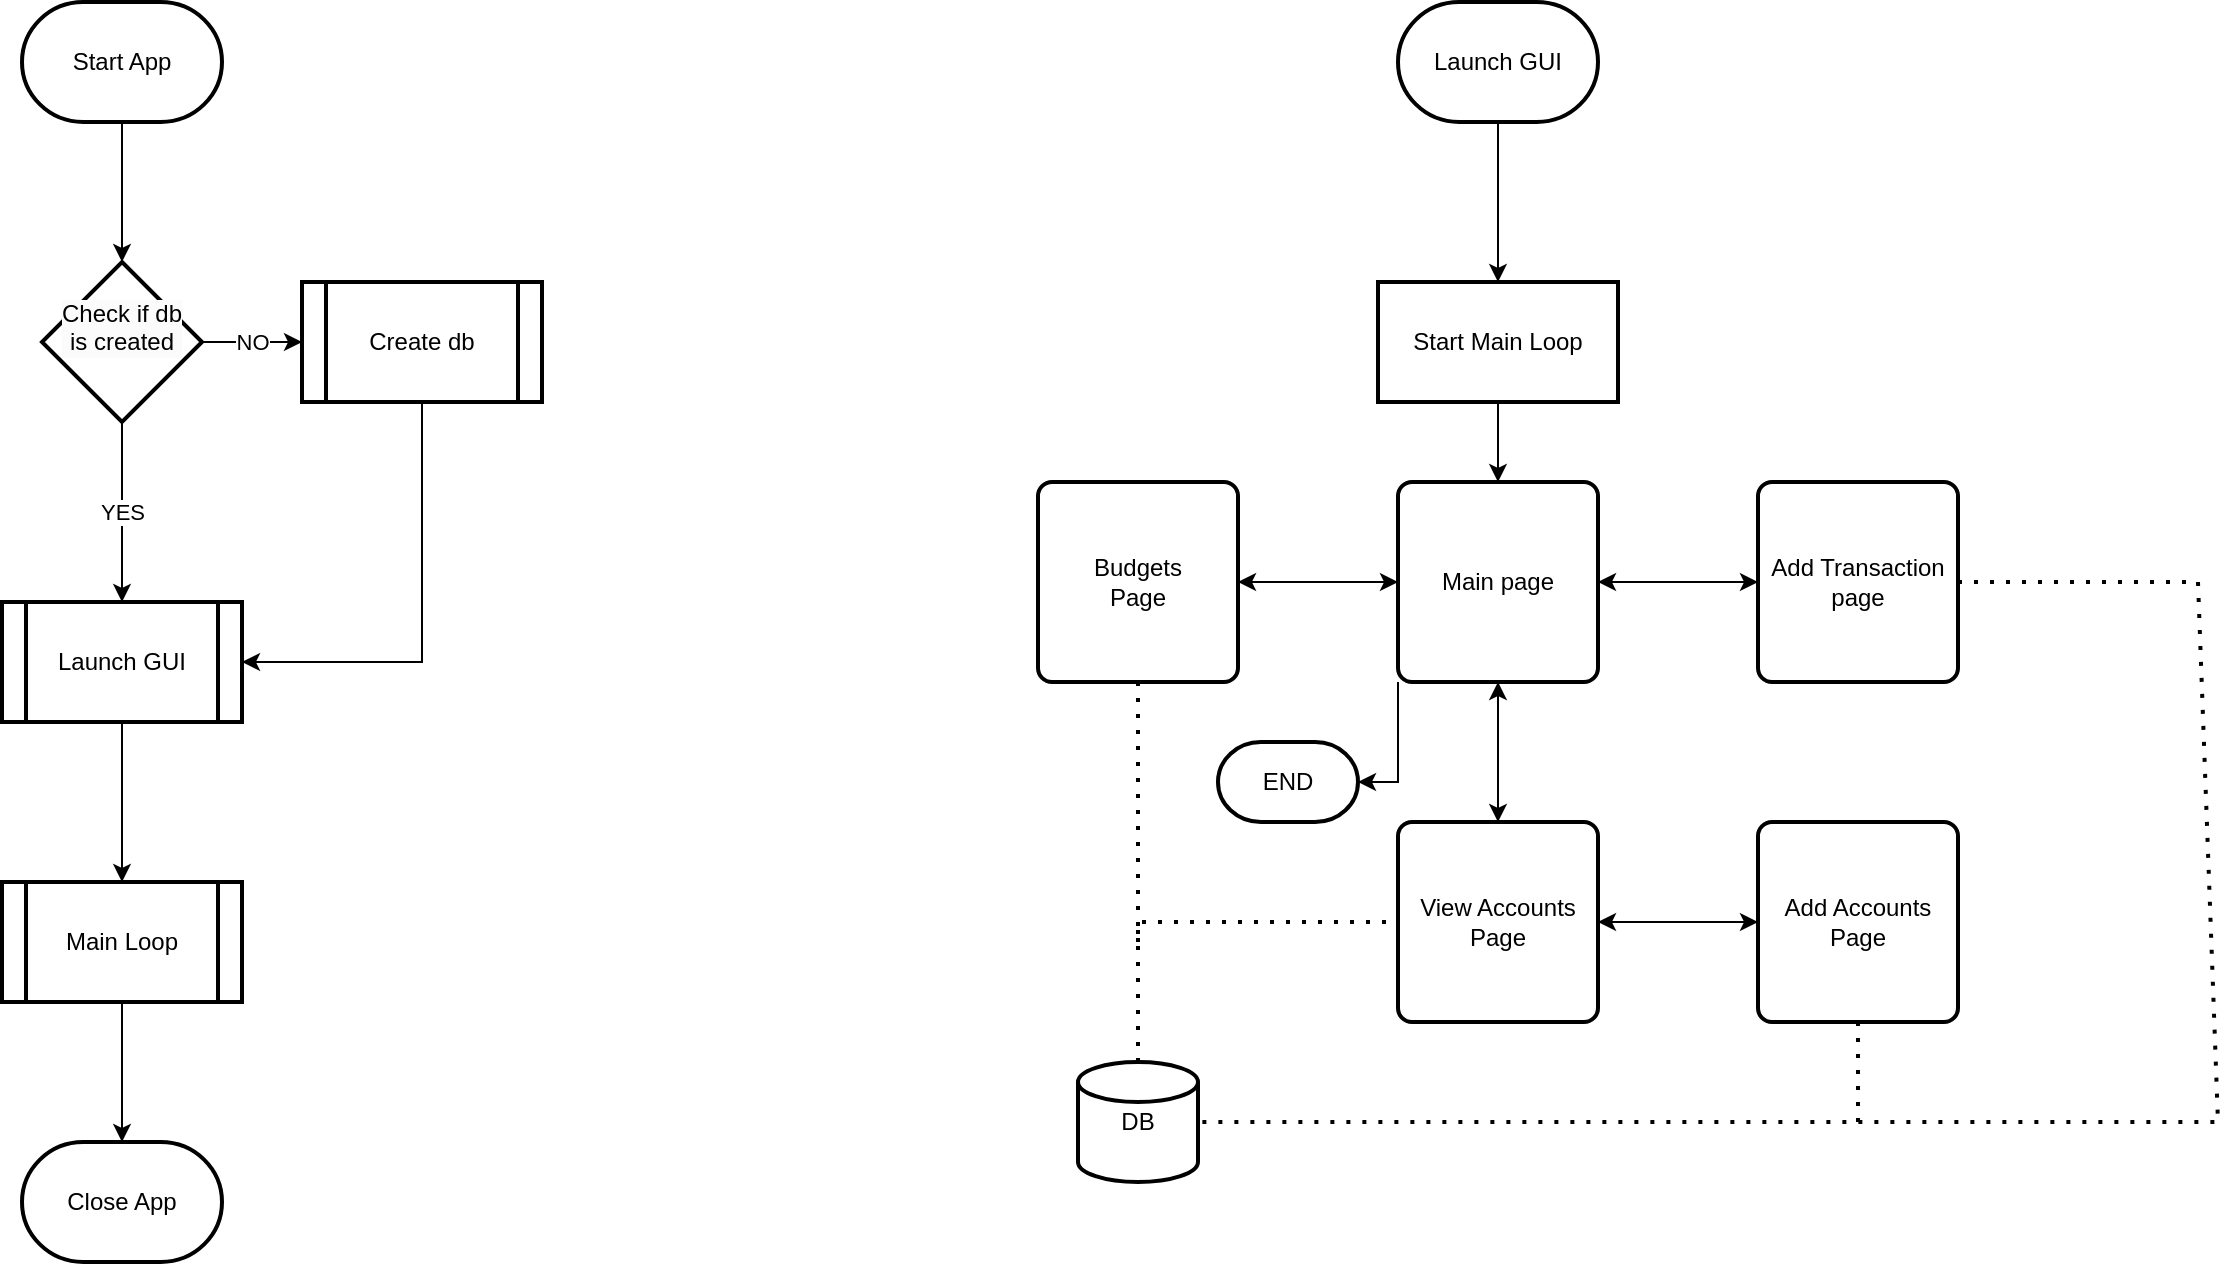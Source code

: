 <mxfile version="24.7.8">
  <diagram name="Page-1" id="tGkRiQy5qb9AkbWEcFTe">
    <mxGraphModel dx="1434" dy="738" grid="1" gridSize="10" guides="1" tooltips="1" connect="1" arrows="1" fold="1" page="1" pageScale="1" pageWidth="850" pageHeight="1100" math="0" shadow="0">
      <root>
        <mxCell id="0" />
        <mxCell id="1" parent="0" />
        <mxCell id="LPfWIsZI0Drvigy6KaRG-9" value="" style="edgeStyle=orthogonalEdgeStyle;rounded=0;orthogonalLoop=1;jettySize=auto;html=1;" edge="1" parent="1" source="LPfWIsZI0Drvigy6KaRG-3" target="LPfWIsZI0Drvigy6KaRG-8">
          <mxGeometry relative="1" as="geometry" />
        </mxCell>
        <mxCell id="LPfWIsZI0Drvigy6KaRG-3" value="Start App" style="strokeWidth=2;html=1;shape=mxgraph.flowchart.terminator;whiteSpace=wrap;" vertex="1" parent="1">
          <mxGeometry x="42" y="40" width="100" height="60" as="geometry" />
        </mxCell>
        <mxCell id="LPfWIsZI0Drvigy6KaRG-11" value="NO" style="edgeStyle=orthogonalEdgeStyle;rounded=0;orthogonalLoop=1;jettySize=auto;html=1;" edge="1" parent="1" source="LPfWIsZI0Drvigy6KaRG-8" target="LPfWIsZI0Drvigy6KaRG-10">
          <mxGeometry relative="1" as="geometry" />
        </mxCell>
        <mxCell id="LPfWIsZI0Drvigy6KaRG-13" value="YES" style="edgeStyle=orthogonalEdgeStyle;rounded=0;orthogonalLoop=1;jettySize=auto;html=1;" edge="1" parent="1" source="LPfWIsZI0Drvigy6KaRG-8" target="LPfWIsZI0Drvigy6KaRG-12">
          <mxGeometry relative="1" as="geometry" />
        </mxCell>
        <mxCell id="LPfWIsZI0Drvigy6KaRG-8" value="&#xa;&lt;span style=&quot;color: rgb(0, 0, 0); font-family: Helvetica; font-size: 12px; font-style: normal; font-variant-ligatures: normal; font-variant-caps: normal; font-weight: 400; letter-spacing: normal; orphans: 2; text-align: center; text-indent: 0px; text-transform: none; widows: 2; word-spacing: 0px; -webkit-text-stroke-width: 0px; white-space: normal; background-color: rgb(251, 251, 251); text-decoration-thickness: initial; text-decoration-style: initial; text-decoration-color: initial; display: inline !important; float: none;&quot;&gt;Check if db&lt;/span&gt;&lt;div style=&quot;forced-color-adjust: none; color: rgb(0, 0, 0); font-family: Helvetica; font-size: 12px; font-style: normal; font-variant-ligatures: normal; font-variant-caps: normal; font-weight: 400; letter-spacing: normal; orphans: 2; text-align: center; text-indent: 0px; text-transform: none; widows: 2; word-spacing: 0px; -webkit-text-stroke-width: 0px; white-space: normal; background-color: rgb(251, 251, 251); text-decoration-thickness: initial; text-decoration-style: initial; text-decoration-color: initial;&quot;&gt;is created&lt;/div&gt;&#xa;&#xa;" style="rhombus;whiteSpace=wrap;html=1;strokeWidth=2;" vertex="1" parent="1">
          <mxGeometry x="52" y="170" width="80" height="80" as="geometry" />
        </mxCell>
        <mxCell id="LPfWIsZI0Drvigy6KaRG-14" style="edgeStyle=orthogonalEdgeStyle;rounded=0;orthogonalLoop=1;jettySize=auto;html=1;entryX=1;entryY=0.5;entryDx=0;entryDy=0;" edge="1" parent="1" source="LPfWIsZI0Drvigy6KaRG-10" target="LPfWIsZI0Drvigy6KaRG-12">
          <mxGeometry relative="1" as="geometry">
            <Array as="points">
              <mxPoint x="242" y="370" />
            </Array>
          </mxGeometry>
        </mxCell>
        <mxCell id="LPfWIsZI0Drvigy6KaRG-10" value="Create db" style="shape=process;whiteSpace=wrap;html=1;backgroundOutline=1;strokeWidth=2;" vertex="1" parent="1">
          <mxGeometry x="182" y="180" width="120" height="60" as="geometry" />
        </mxCell>
        <mxCell id="LPfWIsZI0Drvigy6KaRG-16" value="" style="edgeStyle=orthogonalEdgeStyle;rounded=0;orthogonalLoop=1;jettySize=auto;html=1;" edge="1" parent="1" source="LPfWIsZI0Drvigy6KaRG-12" target="LPfWIsZI0Drvigy6KaRG-15">
          <mxGeometry relative="1" as="geometry" />
        </mxCell>
        <mxCell id="LPfWIsZI0Drvigy6KaRG-12" value="Launch GUI" style="shape=process;whiteSpace=wrap;html=1;backgroundOutline=1;strokeWidth=2;" vertex="1" parent="1">
          <mxGeometry x="32" y="340" width="120" height="60" as="geometry" />
        </mxCell>
        <mxCell id="LPfWIsZI0Drvigy6KaRG-18" value="" style="edgeStyle=orthogonalEdgeStyle;rounded=0;orthogonalLoop=1;jettySize=auto;html=1;" edge="1" parent="1" source="LPfWIsZI0Drvigy6KaRG-15" target="LPfWIsZI0Drvigy6KaRG-17">
          <mxGeometry relative="1" as="geometry" />
        </mxCell>
        <mxCell id="LPfWIsZI0Drvigy6KaRG-15" value="Main Loop" style="shape=process;whiteSpace=wrap;html=1;backgroundOutline=1;strokeWidth=2;" vertex="1" parent="1">
          <mxGeometry x="32" y="480" width="120" height="60" as="geometry" />
        </mxCell>
        <mxCell id="LPfWIsZI0Drvigy6KaRG-17" value="Close App" style="strokeWidth=2;html=1;shape=mxgraph.flowchart.terminator;whiteSpace=wrap;" vertex="1" parent="1">
          <mxGeometry x="42" y="610" width="100" height="60" as="geometry" />
        </mxCell>
        <mxCell id="LPfWIsZI0Drvigy6KaRG-21" value="" style="edgeStyle=orthogonalEdgeStyle;rounded=0;orthogonalLoop=1;jettySize=auto;html=1;" edge="1" parent="1" source="LPfWIsZI0Drvigy6KaRG-19" target="LPfWIsZI0Drvigy6KaRG-20">
          <mxGeometry relative="1" as="geometry" />
        </mxCell>
        <mxCell id="LPfWIsZI0Drvigy6KaRG-19" value="Launch GUI" style="strokeWidth=2;html=1;shape=mxgraph.flowchart.terminator;whiteSpace=wrap;" vertex="1" parent="1">
          <mxGeometry x="730" y="40" width="100" height="60" as="geometry" />
        </mxCell>
        <mxCell id="LPfWIsZI0Drvigy6KaRG-23" value="" style="edgeStyle=orthogonalEdgeStyle;rounded=0;orthogonalLoop=1;jettySize=auto;html=1;" edge="1" parent="1" source="LPfWIsZI0Drvigy6KaRG-20" target="LPfWIsZI0Drvigy6KaRG-22">
          <mxGeometry relative="1" as="geometry" />
        </mxCell>
        <mxCell id="LPfWIsZI0Drvigy6KaRG-20" value="Start Main Loop" style="whiteSpace=wrap;html=1;strokeWidth=2;" vertex="1" parent="1">
          <mxGeometry x="720" y="180" width="120" height="60" as="geometry" />
        </mxCell>
        <mxCell id="LPfWIsZI0Drvigy6KaRG-25" value="" style="edgeStyle=orthogonalEdgeStyle;rounded=0;orthogonalLoop=1;jettySize=auto;html=1;anchorPointDirection=0;startArrow=classic;startFill=1;snapToPoint=1;" edge="1" parent="1" source="LPfWIsZI0Drvigy6KaRG-22" target="LPfWIsZI0Drvigy6KaRG-24">
          <mxGeometry relative="1" as="geometry" />
        </mxCell>
        <mxCell id="LPfWIsZI0Drvigy6KaRG-27" value="" style="edgeStyle=orthogonalEdgeStyle;rounded=0;orthogonalLoop=1;jettySize=auto;html=1;startArrow=classic;startFill=1;" edge="1" parent="1" source="LPfWIsZI0Drvigy6KaRG-22" target="LPfWIsZI0Drvigy6KaRG-26">
          <mxGeometry relative="1" as="geometry" />
        </mxCell>
        <mxCell id="LPfWIsZI0Drvigy6KaRG-29" value="" style="edgeStyle=orthogonalEdgeStyle;rounded=0;orthogonalLoop=1;jettySize=auto;html=1;startArrow=classic;startFill=1;" edge="1" parent="1" source="LPfWIsZI0Drvigy6KaRG-22" target="LPfWIsZI0Drvigy6KaRG-28">
          <mxGeometry relative="1" as="geometry" />
        </mxCell>
        <mxCell id="LPfWIsZI0Drvigy6KaRG-22" value="Main page" style="rounded=1;whiteSpace=wrap;html=1;absoluteArcSize=1;arcSize=14;strokeWidth=2;" vertex="1" parent="1">
          <mxGeometry x="730" y="280" width="100" height="100" as="geometry" />
        </mxCell>
        <mxCell id="LPfWIsZI0Drvigy6KaRG-24" value="Add Transaction&lt;div&gt;page&lt;/div&gt;" style="rounded=1;whiteSpace=wrap;html=1;absoluteArcSize=1;arcSize=14;strokeWidth=2;" vertex="1" parent="1">
          <mxGeometry x="910" y="280" width="100" height="100" as="geometry" />
        </mxCell>
        <mxCell id="LPfWIsZI0Drvigy6KaRG-31" value="" style="edgeStyle=orthogonalEdgeStyle;rounded=0;orthogonalLoop=1;jettySize=auto;html=1;startArrow=classic;startFill=1;" edge="1" parent="1" source="LPfWIsZI0Drvigy6KaRG-26" target="LPfWIsZI0Drvigy6KaRG-30">
          <mxGeometry relative="1" as="geometry" />
        </mxCell>
        <mxCell id="LPfWIsZI0Drvigy6KaRG-26" value="View Accounts&lt;div&gt;Page&lt;/div&gt;" style="rounded=1;whiteSpace=wrap;html=1;absoluteArcSize=1;arcSize=14;strokeWidth=2;" vertex="1" parent="1">
          <mxGeometry x="730" y="450" width="100" height="100" as="geometry" />
        </mxCell>
        <mxCell id="LPfWIsZI0Drvigy6KaRG-28" value="Budgets&lt;div&gt;Page&lt;/div&gt;" style="rounded=1;whiteSpace=wrap;html=1;absoluteArcSize=1;arcSize=14;strokeWidth=2;" vertex="1" parent="1">
          <mxGeometry x="550" y="280" width="100" height="100" as="geometry" />
        </mxCell>
        <mxCell id="LPfWIsZI0Drvigy6KaRG-30" value="Add Accounts&lt;div&gt;Page&lt;/div&gt;" style="rounded=1;whiteSpace=wrap;html=1;absoluteArcSize=1;arcSize=14;strokeWidth=2;" vertex="1" parent="1">
          <mxGeometry x="910" y="450" width="100" height="100" as="geometry" />
        </mxCell>
        <mxCell id="LPfWIsZI0Drvigy6KaRG-32" value="DB" style="strokeWidth=2;html=1;shape=mxgraph.flowchart.database;whiteSpace=wrap;" vertex="1" parent="1">
          <mxGeometry x="570" y="570" width="60" height="60" as="geometry" />
        </mxCell>
        <mxCell id="LPfWIsZI0Drvigy6KaRG-33" value="" style="endArrow=none;dashed=1;html=1;dashPattern=1 3;strokeWidth=2;rounded=0;entryX=1;entryY=0.5;entryDx=0;entryDy=0;entryPerimeter=0;" edge="1" parent="1" target="LPfWIsZI0Drvigy6KaRG-32">
          <mxGeometry width="50" height="50" relative="1" as="geometry">
            <mxPoint x="1010" y="330" as="sourcePoint" />
            <mxPoint x="1140" y="647" as="targetPoint" />
            <Array as="points">
              <mxPoint x="1130" y="330" />
              <mxPoint x="1140" y="600" />
            </Array>
          </mxGeometry>
        </mxCell>
        <mxCell id="LPfWIsZI0Drvigy6KaRG-34" value="" style="endArrow=none;dashed=1;html=1;dashPattern=1 3;strokeWidth=2;rounded=0;entryX=0.5;entryY=1;entryDx=0;entryDy=0;" edge="1" parent="1" target="LPfWIsZI0Drvigy6KaRG-30">
          <mxGeometry width="50" height="50" relative="1" as="geometry">
            <mxPoint x="960" y="600" as="sourcePoint" />
            <mxPoint x="650" y="280" as="targetPoint" />
          </mxGeometry>
        </mxCell>
        <mxCell id="LPfWIsZI0Drvigy6KaRG-35" value="" style="endArrow=none;dashed=1;html=1;dashPattern=1 3;strokeWidth=2;rounded=0;entryX=0;entryY=0.5;entryDx=0;entryDy=0;exitX=0.5;exitY=0;exitDx=0;exitDy=0;exitPerimeter=0;" edge="1" parent="1" source="LPfWIsZI0Drvigy6KaRG-32" target="LPfWIsZI0Drvigy6KaRG-26">
          <mxGeometry width="50" height="50" relative="1" as="geometry">
            <mxPoint x="970" y="610" as="sourcePoint" />
            <mxPoint x="970" y="560" as="targetPoint" />
            <Array as="points">
              <mxPoint x="600" y="500" />
            </Array>
          </mxGeometry>
        </mxCell>
        <mxCell id="LPfWIsZI0Drvigy6KaRG-36" value="" style="endArrow=none;dashed=1;html=1;dashPattern=1 3;strokeWidth=2;rounded=0;entryX=0.5;entryY=1;entryDx=0;entryDy=0;" edge="1" parent="1" target="LPfWIsZI0Drvigy6KaRG-28">
          <mxGeometry width="50" height="50" relative="1" as="geometry">
            <mxPoint x="600" y="510" as="sourcePoint" />
            <mxPoint x="980" y="570" as="targetPoint" />
          </mxGeometry>
        </mxCell>
        <mxCell id="LPfWIsZI0Drvigy6KaRG-38" style="edgeStyle=orthogonalEdgeStyle;rounded=0;orthogonalLoop=1;jettySize=auto;html=1;entryX=0;entryY=1;entryDx=0;entryDy=0;startArrow=classic;startFill=1;endArrow=none;endFill=0;" edge="1" parent="1" source="LPfWIsZI0Drvigy6KaRG-37" target="LPfWIsZI0Drvigy6KaRG-22">
          <mxGeometry relative="1" as="geometry" />
        </mxCell>
        <mxCell id="LPfWIsZI0Drvigy6KaRG-37" value="END" style="strokeWidth=2;html=1;shape=mxgraph.flowchart.terminator;whiteSpace=wrap;" vertex="1" parent="1">
          <mxGeometry x="640" y="410" width="70" height="40" as="geometry" />
        </mxCell>
      </root>
    </mxGraphModel>
  </diagram>
</mxfile>
